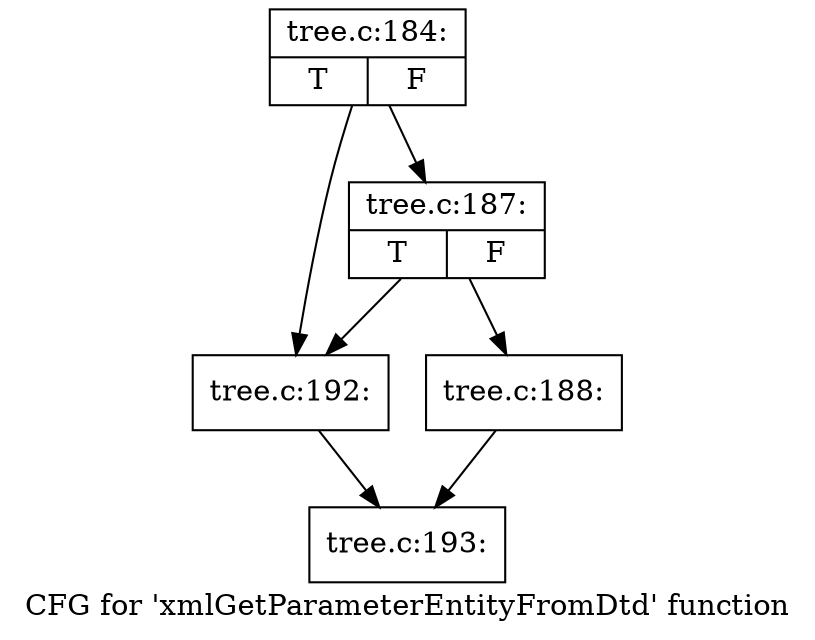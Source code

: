 digraph "CFG for 'xmlGetParameterEntityFromDtd' function" {
	label="CFG for 'xmlGetParameterEntityFromDtd' function";

	Node0x4832400 [shape=record,label="{tree.c:184:|{<s0>T|<s1>F}}"];
	Node0x4832400 -> Node0x4834f30;
	Node0x4832400 -> Node0x4834ee0;
	Node0x4834f30 [shape=record,label="{tree.c:187:|{<s0>T|<s1>F}}"];
	Node0x4834f30 -> Node0x4834e90;
	Node0x4834f30 -> Node0x4834ee0;
	Node0x4834e90 [shape=record,label="{tree.c:188:}"];
	Node0x4834e90 -> Node0x4834550;
	Node0x4834ee0 [shape=record,label="{tree.c:192:}"];
	Node0x4834ee0 -> Node0x4834550;
	Node0x4834550 [shape=record,label="{tree.c:193:}"];
}
